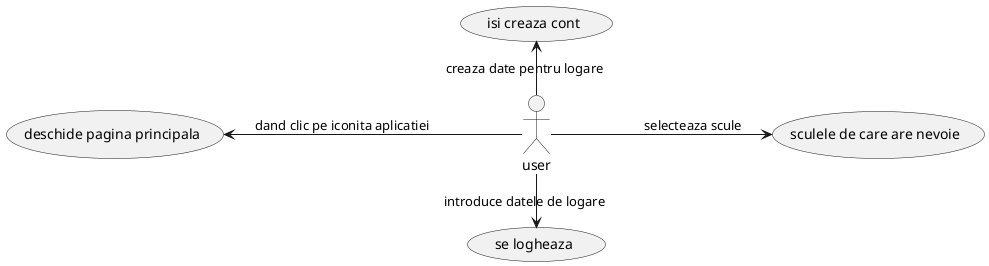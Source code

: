 @startuml
left to right direction
:user: -left-> (isi creaza cont):creaza date pentru logare
:user: -right-> (se logheaza):introduce datele de logare
:user: -up-> (deschide pagina principala):dand clic pe iconita aplicatiei
:user: -down-> (sculele de care are nevoie):selecteaza scule
@enduml


